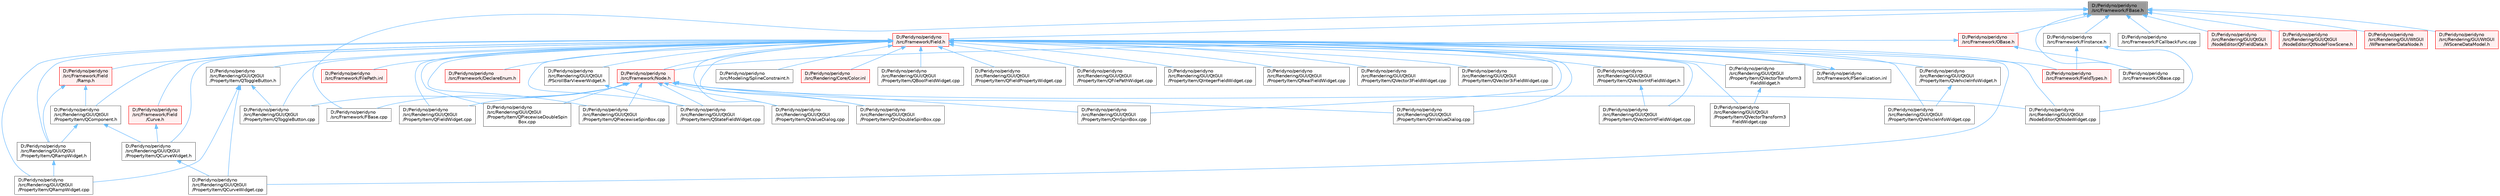 digraph "D:/Peridyno/peridyno/src/Framework/FBase.h"
{
 // LATEX_PDF_SIZE
  bgcolor="transparent";
  edge [fontname=Helvetica,fontsize=10,labelfontname=Helvetica,labelfontsize=10];
  node [fontname=Helvetica,fontsize=10,shape=box,height=0.2,width=0.4];
  Node1 [id="Node000001",label="D:/Peridyno/peridyno\l/src/Framework/FBase.h",height=0.2,width=0.4,color="gray40", fillcolor="grey60", style="filled", fontcolor="black",tooltip=" "];
  Node1 -> Node2 [id="edge1_Node000001_Node000002",dir="back",color="steelblue1",style="solid",tooltip=" "];
  Node2 [id="Node000002",label="D:/Peridyno/peridyno\l/src/Framework/FBase.cpp",height=0.2,width=0.4,color="grey40", fillcolor="white", style="filled",URL="$_f_base_8cpp.html",tooltip=" "];
  Node1 -> Node3 [id="edge2_Node000001_Node000003",dir="back",color="steelblue1",style="solid",tooltip=" "];
  Node3 [id="Node000003",label="D:/Peridyno/peridyno\l/src/Framework/FCallbackFunc.cpp",height=0.2,width=0.4,color="grey40", fillcolor="white", style="filled",URL="$_f_callback_func_8cpp.html",tooltip=" "];
  Node1 -> Node4 [id="edge3_Node000001_Node000004",dir="back",color="steelblue1",style="solid",tooltip=" "];
  Node4 [id="Node000004",label="D:/Peridyno/peridyno\l/src/Framework/FInstance.h",height=0.2,width=0.4,color="grey40", fillcolor="white", style="filled",URL="$_f_instance_8h.html",tooltip=" "];
  Node4 -> Node5 [id="edge4_Node000004_Node000005",dir="back",color="steelblue1",style="solid",tooltip=" "];
  Node5 [id="Node000005",label="D:/Peridyno/peridyno\l/src/Framework/FieldTypes.h",height=0.2,width=0.4,color="red", fillcolor="#FFF0F0", style="filled",URL="$_field_types_8h.html",tooltip=" "];
  Node4 -> Node434 [id="edge5_Node000004_Node000434",dir="back",color="steelblue1",style="solid",tooltip=" "];
  Node434 [id="Node000434",label="D:/Peridyno/peridyno\l/src/Rendering/GUI/QtGUI\l/NodeEditor/QtNodeWidget.cpp",height=0.2,width=0.4,color="grey40", fillcolor="white", style="filled",URL="$_qt_node_widget_8cpp.html",tooltip=" "];
  Node1 -> Node565 [id="edge6_Node000001_Node000565",dir="back",color="steelblue1",style="solid",tooltip=" "];
  Node565 [id="Node000565",label="D:/Peridyno/peridyno\l/src/Framework/Field.h",height=0.2,width=0.4,color="red", fillcolor="#FFF0F0", style="filled",URL="$_field_8h.html",tooltip=" "];
  Node565 -> Node566 [id="edge7_Node000565_Node000566",dir="back",color="steelblue1",style="solid",tooltip=" "];
  Node566 [id="Node000566",label="D:/Peridyno/peridyno\l/src/Framework/DeclareEnum.h",height=0.2,width=0.4,color="red", fillcolor="#FFF0F0", style="filled",URL="$_declare_enum_8h.html",tooltip=" "];
  Node565 -> Node589 [id="edge8_Node000565_Node000589",dir="back",color="steelblue1",style="solid",tooltip=" "];
  Node589 [id="Node000589",label="D:/Peridyno/peridyno\l/src/Framework/FSerialization.inl",height=0.2,width=0.4,color="grey40", fillcolor="white", style="filled",URL="$_f_serialization_8inl.html",tooltip=" "];
  Node589 -> Node565 [id="edge9_Node000589_Node000565",dir="back",color="steelblue1",style="solid",tooltip=" "];
  Node565 -> Node590 [id="edge10_Node000565_Node000590",dir="back",color="steelblue1",style="solid",tooltip=" "];
  Node590 [id="Node000590",label="D:/Peridyno/peridyno\l/src/Framework/Field\l/Curve.h",height=0.2,width=0.4,color="red", fillcolor="#FFF0F0", style="filled",URL="$_curve_8h.html",tooltip=" "];
  Node590 -> Node592 [id="edge11_Node000590_Node000592",dir="back",color="steelblue1",style="solid",tooltip=" "];
  Node592 [id="Node000592",label="D:/Peridyno/peridyno\l/src/Rendering/GUI/QtGUI\l/PropertyItem/QCurveWidget.h",height=0.2,width=0.4,color="grey40", fillcolor="white", style="filled",URL="$_q_curve_widget_8h.html",tooltip=" "];
  Node592 -> Node593 [id="edge12_Node000592_Node000593",dir="back",color="steelblue1",style="solid",tooltip=" "];
  Node593 [id="Node000593",label="D:/Peridyno/peridyno\l/src/Rendering/GUI/QtGUI\l/PropertyItem/QCurveWidget.cpp",height=0.2,width=0.4,color="grey40", fillcolor="white", style="filled",URL="$_q_curve_widget_8cpp.html",tooltip=" "];
  Node565 -> Node594 [id="edge13_Node000565_Node000594",dir="back",color="steelblue1",style="solid",tooltip=" "];
  Node594 [id="Node000594",label="D:/Peridyno/peridyno\l/src/Framework/Field\l/Ramp.h",height=0.2,width=0.4,color="red", fillcolor="#FFF0F0", style="filled",URL="$_ramp_8h.html",tooltip=" "];
  Node594 -> Node596 [id="edge14_Node000594_Node000596",dir="back",color="steelblue1",style="solid",tooltip=" "];
  Node596 [id="Node000596",label="D:/Peridyno/peridyno\l/src/Rendering/GUI/QtGUI\l/PropertyItem/QComponent.h",height=0.2,width=0.4,color="grey40", fillcolor="white", style="filled",URL="$_q_component_8h.html",tooltip=" "];
  Node596 -> Node592 [id="edge15_Node000596_Node000592",dir="back",color="steelblue1",style="solid",tooltip=" "];
  Node596 -> Node597 [id="edge16_Node000596_Node000597",dir="back",color="steelblue1",style="solid",tooltip=" "];
  Node597 [id="Node000597",label="D:/Peridyno/peridyno\l/src/Rendering/GUI/QtGUI\l/PropertyItem/QRampWidget.h",height=0.2,width=0.4,color="grey40", fillcolor="white", style="filled",URL="$_q_ramp_widget_8h.html",tooltip=" "];
  Node597 -> Node598 [id="edge17_Node000597_Node000598",dir="back",color="steelblue1",style="solid",tooltip=" "];
  Node598 [id="Node000598",label="D:/Peridyno/peridyno\l/src/Rendering/GUI/QtGUI\l/PropertyItem/QRampWidget.cpp",height=0.2,width=0.4,color="grey40", fillcolor="white", style="filled",URL="$_q_ramp_widget_8cpp.html",tooltip=" "];
  Node594 -> Node597 [id="edge18_Node000594_Node000597",dir="back",color="steelblue1",style="solid",tooltip=" "];
  Node565 -> Node5 [id="edge19_Node000565_Node000005",dir="back",color="steelblue1",style="solid",tooltip=" "];
  Node565 -> Node599 [id="edge20_Node000565_Node000599",dir="back",color="steelblue1",style="solid",tooltip=" "];
  Node599 [id="Node000599",label="D:/Peridyno/peridyno\l/src/Framework/FilePath.inl",height=0.2,width=0.4,color="red", fillcolor="#FFF0F0", style="filled",URL="$_file_path_8inl.html",tooltip=" "];
  Node565 -> Node259 [id="edge21_Node000565_Node000259",dir="back",color="steelblue1",style="solid",tooltip=" "];
  Node259 [id="Node000259",label="D:/Peridyno/peridyno\l/src/Framework/Node.h",height=0.2,width=0.4,color="red", fillcolor="#FFF0F0", style="filled",URL="$_node_8h.html",tooltip=" "];
  Node259 -> Node2 [id="edge22_Node000259_Node000002",dir="back",color="steelblue1",style="solid",tooltip=" "];
  Node259 -> Node434 [id="edge23_Node000259_Node000434",dir="back",color="steelblue1",style="solid",tooltip=" "];
  Node259 -> Node217 [id="edge24_Node000259_Node000217",dir="back",color="steelblue1",style="solid",tooltip=" "];
  Node217 [id="Node000217",label="D:/Peridyno/peridyno\l/src/Rendering/GUI/QtGUI\l/PropertyItem/QFieldWidget.cpp",height=0.2,width=0.4,color="grey40", fillcolor="white", style="filled",URL="$_q_field_widget_8cpp.html",tooltip=" "];
  Node259 -> Node218 [id="edge25_Node000259_Node000218",dir="back",color="steelblue1",style="solid",tooltip=" "];
  Node218 [id="Node000218",label="D:/Peridyno/peridyno\l/src/Rendering/GUI/QtGUI\l/PropertyItem/QPiecewiseDoubleSpin\lBox.cpp",height=0.2,width=0.4,color="grey40", fillcolor="white", style="filled",URL="$_q_piecewise_double_spin_box_8cpp.html",tooltip=" "];
  Node259 -> Node219 [id="edge26_Node000259_Node000219",dir="back",color="steelblue1",style="solid",tooltip=" "];
  Node219 [id="Node000219",label="D:/Peridyno/peridyno\l/src/Rendering/GUI/QtGUI\l/PropertyItem/QPiecewiseSpinBox.cpp",height=0.2,width=0.4,color="grey40", fillcolor="white", style="filled",URL="$_q_piecewise_spin_box_8cpp.html",tooltip=" "];
  Node259 -> Node436 [id="edge27_Node000259_Node000436",dir="back",color="steelblue1",style="solid",tooltip=" "];
  Node436 [id="Node000436",label="D:/Peridyno/peridyno\l/src/Rendering/GUI/QtGUI\l/PropertyItem/QStateFieldWidget.cpp",height=0.2,width=0.4,color="grey40", fillcolor="white", style="filled",URL="$_q_state_field_widget_8cpp.html",tooltip=" "];
  Node259 -> Node220 [id="edge28_Node000259_Node000220",dir="back",color="steelblue1",style="solid",tooltip=" "];
  Node220 [id="Node000220",label="D:/Peridyno/peridyno\l/src/Rendering/GUI/QtGUI\l/PropertyItem/QToggleButton.cpp",height=0.2,width=0.4,color="grey40", fillcolor="white", style="filled",URL="$_q_toggle_button_8cpp.html",tooltip=" "];
  Node259 -> Node221 [id="edge29_Node000259_Node000221",dir="back",color="steelblue1",style="solid",tooltip=" "];
  Node221 [id="Node000221",label="D:/Peridyno/peridyno\l/src/Rendering/GUI/QtGUI\l/PropertyItem/QValueDialog.cpp",height=0.2,width=0.4,color="grey40", fillcolor="white", style="filled",URL="$_q_value_dialog_8cpp.html",tooltip=" "];
  Node259 -> Node222 [id="edge30_Node000259_Node000222",dir="back",color="steelblue1",style="solid",tooltip=" "];
  Node222 [id="Node000222",label="D:/Peridyno/peridyno\l/src/Rendering/GUI/QtGUI\l/PropertyItem/QmDoubleSpinBox.cpp",height=0.2,width=0.4,color="grey40", fillcolor="white", style="filled",URL="$_qm_double_spin_box_8cpp.html",tooltip=" "];
  Node259 -> Node223 [id="edge31_Node000259_Node000223",dir="back",color="steelblue1",style="solid",tooltip=" "];
  Node223 [id="Node000223",label="D:/Peridyno/peridyno\l/src/Rendering/GUI/QtGUI\l/PropertyItem/QmSpinBox.cpp",height=0.2,width=0.4,color="grey40", fillcolor="white", style="filled",URL="$_qm_spin_box_8cpp.html",tooltip=" "];
  Node259 -> Node224 [id="edge32_Node000259_Node000224",dir="back",color="steelblue1",style="solid",tooltip=" "];
  Node224 [id="Node000224",label="D:/Peridyno/peridyno\l/src/Rendering/GUI/QtGUI\l/PropertyItem/QmValueDialog.cpp",height=0.2,width=0.4,color="grey40", fillcolor="white", style="filled",URL="$_qm_value_dialog_8cpp.html",tooltip=" "];
  Node565 -> Node409 [id="edge33_Node000565_Node000409",dir="back",color="steelblue1",style="solid",tooltip=" "];
  Node409 [id="Node000409",label="D:/Peridyno/peridyno\l/src/Modeling/SplineConstraint.h",height=0.2,width=0.4,color="grey40", fillcolor="white", style="filled",URL="$_spline_constraint_8h.html",tooltip=" "];
  Node565 -> Node635 [id="edge34_Node000565_Node000635",dir="back",color="steelblue1",style="solid",tooltip=" "];
  Node635 [id="Node000635",label="D:/Peridyno/peridyno\l/src/Rendering/Core/Color.inl",height=0.2,width=0.4,color="red", fillcolor="#FFF0F0", style="filled",URL="$_color_8inl.html",tooltip=" "];
  Node565 -> Node434 [id="edge35_Node000565_Node000434",dir="back",color="steelblue1",style="solid",tooltip=" "];
  Node565 -> Node496 [id="edge36_Node000565_Node000496",dir="back",color="steelblue1",style="solid",tooltip=" "];
  Node496 [id="Node000496",label="D:/Peridyno/peridyno\l/src/Rendering/GUI/QtGUI\l/PScrollBarViewerWidget.h",height=0.2,width=0.4,color="grey40", fillcolor="white", style="filled",URL="$_p_scroll_bar_viewer_widget_8h.html",tooltip=" "];
  Node496 -> Node436 [id="edge37_Node000496_Node000436",dir="back",color="steelblue1",style="solid",tooltip=" "];
  Node565 -> Node605 [id="edge38_Node000565_Node000605",dir="back",color="steelblue1",style="solid",tooltip=" "];
  Node605 [id="Node000605",label="D:/Peridyno/peridyno\l/src/Rendering/GUI/QtGUI\l/PropertyItem/QBoolFieldWidget.cpp",height=0.2,width=0.4,color="grey40", fillcolor="white", style="filled",URL="$_q_bool_field_widget_8cpp.html",tooltip=" "];
  Node565 -> Node596 [id="edge39_Node000565_Node000596",dir="back",color="steelblue1",style="solid",tooltip=" "];
  Node565 -> Node593 [id="edge40_Node000565_Node000593",dir="back",color="steelblue1",style="solid",tooltip=" "];
  Node565 -> Node592 [id="edge41_Node000565_Node000592",dir="back",color="steelblue1",style="solid",tooltip=" "];
  Node565 -> Node610 [id="edge42_Node000565_Node000610",dir="back",color="steelblue1",style="solid",tooltip=" "];
  Node610 [id="Node000610",label="D:/Peridyno/peridyno\l/src/Rendering/GUI/QtGUI\l/PropertyItem/QFieldPropertyWidget.cpp",height=0.2,width=0.4,color="grey40", fillcolor="white", style="filled",URL="$_q_field_property_widget_8cpp.html",tooltip=" "];
  Node565 -> Node217 [id="edge43_Node000565_Node000217",dir="back",color="steelblue1",style="solid",tooltip=" "];
  Node565 -> Node612 [id="edge44_Node000565_Node000612",dir="back",color="steelblue1",style="solid",tooltip=" "];
  Node612 [id="Node000612",label="D:/Peridyno/peridyno\l/src/Rendering/GUI/QtGUI\l/PropertyItem/QFilePathWidget.cpp",height=0.2,width=0.4,color="grey40", fillcolor="white", style="filled",URL="$_q_file_path_widget_8cpp.html",tooltip=" "];
  Node565 -> Node614 [id="edge45_Node000565_Node000614",dir="back",color="steelblue1",style="solid",tooltip=" "];
  Node614 [id="Node000614",label="D:/Peridyno/peridyno\l/src/Rendering/GUI/QtGUI\l/PropertyItem/QIntegerFieldWidget.cpp",height=0.2,width=0.4,color="grey40", fillcolor="white", style="filled",URL="$_q_integer_field_widget_8cpp.html",tooltip=" "];
  Node565 -> Node218 [id="edge46_Node000565_Node000218",dir="back",color="steelblue1",style="solid",tooltip=" "];
  Node565 -> Node219 [id="edge47_Node000565_Node000219",dir="back",color="steelblue1",style="solid",tooltip=" "];
  Node565 -> Node598 [id="edge48_Node000565_Node000598",dir="back",color="steelblue1",style="solid",tooltip=" "];
  Node565 -> Node597 [id="edge49_Node000565_Node000597",dir="back",color="steelblue1",style="solid",tooltip=" "];
  Node565 -> Node616 [id="edge50_Node000565_Node000616",dir="back",color="steelblue1",style="solid",tooltip=" "];
  Node616 [id="Node000616",label="D:/Peridyno/peridyno\l/src/Rendering/GUI/QtGUI\l/PropertyItem/QRealFieldWidget.cpp",height=0.2,width=0.4,color="grey40", fillcolor="white", style="filled",URL="$_q_real_field_widget_8cpp.html",tooltip=" "];
  Node565 -> Node436 [id="edge51_Node000565_Node000436",dir="back",color="steelblue1",style="solid",tooltip=" "];
  Node565 -> Node220 [id="edge52_Node000565_Node000220",dir="back",color="steelblue1",style="solid",tooltip=" "];
  Node565 -> Node618 [id="edge53_Node000565_Node000618",dir="back",color="steelblue1",style="solid",tooltip=" "];
  Node618 [id="Node000618",label="D:/Peridyno/peridyno\l/src/Rendering/GUI/QtGUI\l/PropertyItem/QToggleButton.h",height=0.2,width=0.4,color="grey40", fillcolor="white", style="filled",URL="$_q_toggle_button_8h.html",tooltip=" "];
  Node618 -> Node593 [id="edge54_Node000618_Node000593",dir="back",color="steelblue1",style="solid",tooltip=" "];
  Node618 -> Node598 [id="edge55_Node000618_Node000598",dir="back",color="steelblue1",style="solid",tooltip=" "];
  Node618 -> Node220 [id="edge56_Node000618_Node000220",dir="back",color="steelblue1",style="solid",tooltip=" "];
  Node565 -> Node221 [id="edge57_Node000565_Node000221",dir="back",color="steelblue1",style="solid",tooltip=" "];
  Node565 -> Node620 [id="edge58_Node000565_Node000620",dir="back",color="steelblue1",style="solid",tooltip=" "];
  Node620 [id="Node000620",label="D:/Peridyno/peridyno\l/src/Rendering/GUI/QtGUI\l/PropertyItem/QVector3FieldWidget.cpp",height=0.2,width=0.4,color="grey40", fillcolor="white", style="filled",URL="$_q_vector3_field_widget_8cpp.html",tooltip=" "];
  Node565 -> Node622 [id="edge59_Node000565_Node000622",dir="back",color="steelblue1",style="solid",tooltip=" "];
  Node622 [id="Node000622",label="D:/Peridyno/peridyno\l/src/Rendering/GUI/QtGUI\l/PropertyItem/QVector3iFieldWidget.cpp",height=0.2,width=0.4,color="grey40", fillcolor="white", style="filled",URL="$_q_vector3i_field_widget_8cpp.html",tooltip=" "];
  Node565 -> Node624 [id="edge60_Node000565_Node000624",dir="back",color="steelblue1",style="solid",tooltip=" "];
  Node624 [id="Node000624",label="D:/Peridyno/peridyno\l/src/Rendering/GUI/QtGUI\l/PropertyItem/QVectorIntFieldWidget.cpp",height=0.2,width=0.4,color="grey40", fillcolor="white", style="filled",URL="$_q_vector_int_field_widget_8cpp.html",tooltip=" "];
  Node565 -> Node623 [id="edge61_Node000565_Node000623",dir="back",color="steelblue1",style="solid",tooltip=" "];
  Node623 [id="Node000623",label="D:/Peridyno/peridyno\l/src/Rendering/GUI/QtGUI\l/PropertyItem/QVectorIntFieldWidget.h",height=0.2,width=0.4,color="grey40", fillcolor="white", style="filled",URL="$_q_vector_int_field_widget_8h.html",tooltip=" "];
  Node623 -> Node624 [id="edge62_Node000623_Node000624",dir="back",color="steelblue1",style="solid",tooltip=" "];
  Node565 -> Node626 [id="edge63_Node000565_Node000626",dir="back",color="steelblue1",style="solid",tooltip=" "];
  Node626 [id="Node000626",label="D:/Peridyno/peridyno\l/src/Rendering/GUI/QtGUI\l/PropertyItem/QVectorTransform3\lFieldWidget.cpp",height=0.2,width=0.4,color="grey40", fillcolor="white", style="filled",URL="$_q_vector_transform3_field_widget_8cpp.html",tooltip=" "];
  Node565 -> Node625 [id="edge64_Node000565_Node000625",dir="back",color="steelblue1",style="solid",tooltip=" "];
  Node625 [id="Node000625",label="D:/Peridyno/peridyno\l/src/Rendering/GUI/QtGUI\l/PropertyItem/QVectorTransform3\lFieldWidget.h",height=0.2,width=0.4,color="grey40", fillcolor="white", style="filled",URL="$_q_vector_transform3_field_widget_8h.html",tooltip=" "];
  Node625 -> Node626 [id="edge65_Node000625_Node000626",dir="back",color="steelblue1",style="solid",tooltip=" "];
  Node565 -> Node628 [id="edge66_Node000565_Node000628",dir="back",color="steelblue1",style="solid",tooltip=" "];
  Node628 [id="Node000628",label="D:/Peridyno/peridyno\l/src/Rendering/GUI/QtGUI\l/PropertyItem/QVehicleInfoWidget.cpp",height=0.2,width=0.4,color="grey40", fillcolor="white", style="filled",URL="$_q_vehicle_info_widget_8cpp.html",tooltip=" "];
  Node565 -> Node627 [id="edge67_Node000565_Node000627",dir="back",color="steelblue1",style="solid",tooltip=" "];
  Node627 [id="Node000627",label="D:/Peridyno/peridyno\l/src/Rendering/GUI/QtGUI\l/PropertyItem/QVehicleInfoWidget.h",height=0.2,width=0.4,color="grey40", fillcolor="white", style="filled",URL="$_q_vehicle_info_widget_8h.html",tooltip=" "];
  Node627 -> Node628 [id="edge68_Node000627_Node000628",dir="back",color="steelblue1",style="solid",tooltip=" "];
  Node565 -> Node222 [id="edge69_Node000565_Node000222",dir="back",color="steelblue1",style="solid",tooltip=" "];
  Node565 -> Node223 [id="edge70_Node000565_Node000223",dir="back",color="steelblue1",style="solid",tooltip=" "];
  Node565 -> Node224 [id="edge71_Node000565_Node000224",dir="back",color="steelblue1",style="solid",tooltip=" "];
  Node1 -> Node648 [id="edge72_Node000001_Node000648",dir="back",color="steelblue1",style="solid",tooltip=" "];
  Node648 [id="Node000648",label="D:/Peridyno/peridyno\l/src/Framework/OBase.cpp",height=0.2,width=0.4,color="grey40", fillcolor="white", style="filled",URL="$_o_base_8cpp.html",tooltip=" "];
  Node1 -> Node649 [id="edge73_Node000001_Node000649",dir="back",color="steelblue1",style="solid",tooltip=" "];
  Node649 [id="Node000649",label="D:/Peridyno/peridyno\l/src/Framework/OBase.h",height=0.2,width=0.4,color="red", fillcolor="#FFF0F0", style="filled",URL="$_o_base_8h.html",tooltip=" "];
  Node649 -> Node259 [id="edge74_Node000649_Node000259",dir="back",color="steelblue1",style="solid",tooltip=" "];
  Node649 -> Node648 [id="edge75_Node000649_Node000648",dir="back",color="steelblue1",style="solid",tooltip=" "];
  Node1 -> Node651 [id="edge76_Node000001_Node000651",dir="back",color="steelblue1",style="solid",tooltip=" "];
  Node651 [id="Node000651",label="D:/Peridyno/peridyno\l/src/Rendering/GUI/QtGUI\l/NodeEditor/QtFieldData.h",height=0.2,width=0.4,color="red", fillcolor="#FFF0F0", style="filled",URL="$_qt_field_data_8h.html",tooltip=" "];
  Node1 -> Node234 [id="edge77_Node000001_Node000234",dir="back",color="steelblue1",style="solid",tooltip=" "];
  Node234 [id="Node000234",label="D:/Peridyno/peridyno\l/src/Rendering/GUI/QtGUI\l/NodeEditor/QtNodeFlowScene.h",height=0.2,width=0.4,color="red", fillcolor="#FFF0F0", style="filled",URL="$_qt_node_flow_scene_8h.html",tooltip=" "];
  Node1 -> Node573 [id="edge78_Node000001_Node000573",dir="back",color="steelblue1",style="solid",tooltip=" "];
  Node573 [id="Node000573",label="D:/Peridyno/peridyno\l/src/Rendering/GUI/WtGUI\l/WParameterDataNode.h",height=0.2,width=0.4,color="red", fillcolor="#FFF0F0", style="filled",URL="$_w_parameter_data_node_8h.html",tooltip=" "];
  Node1 -> Node652 [id="edge79_Node000001_Node000652",dir="back",color="steelblue1",style="solid",tooltip=" "];
  Node652 [id="Node000652",label="D:/Peridyno/peridyno\l/src/Rendering/GUI/WtGUI\l/WSceneDataModel.h",height=0.2,width=0.4,color="red", fillcolor="#FFF0F0", style="filled",URL="$_w_scene_data_model_8h.html",tooltip=" "];
}
